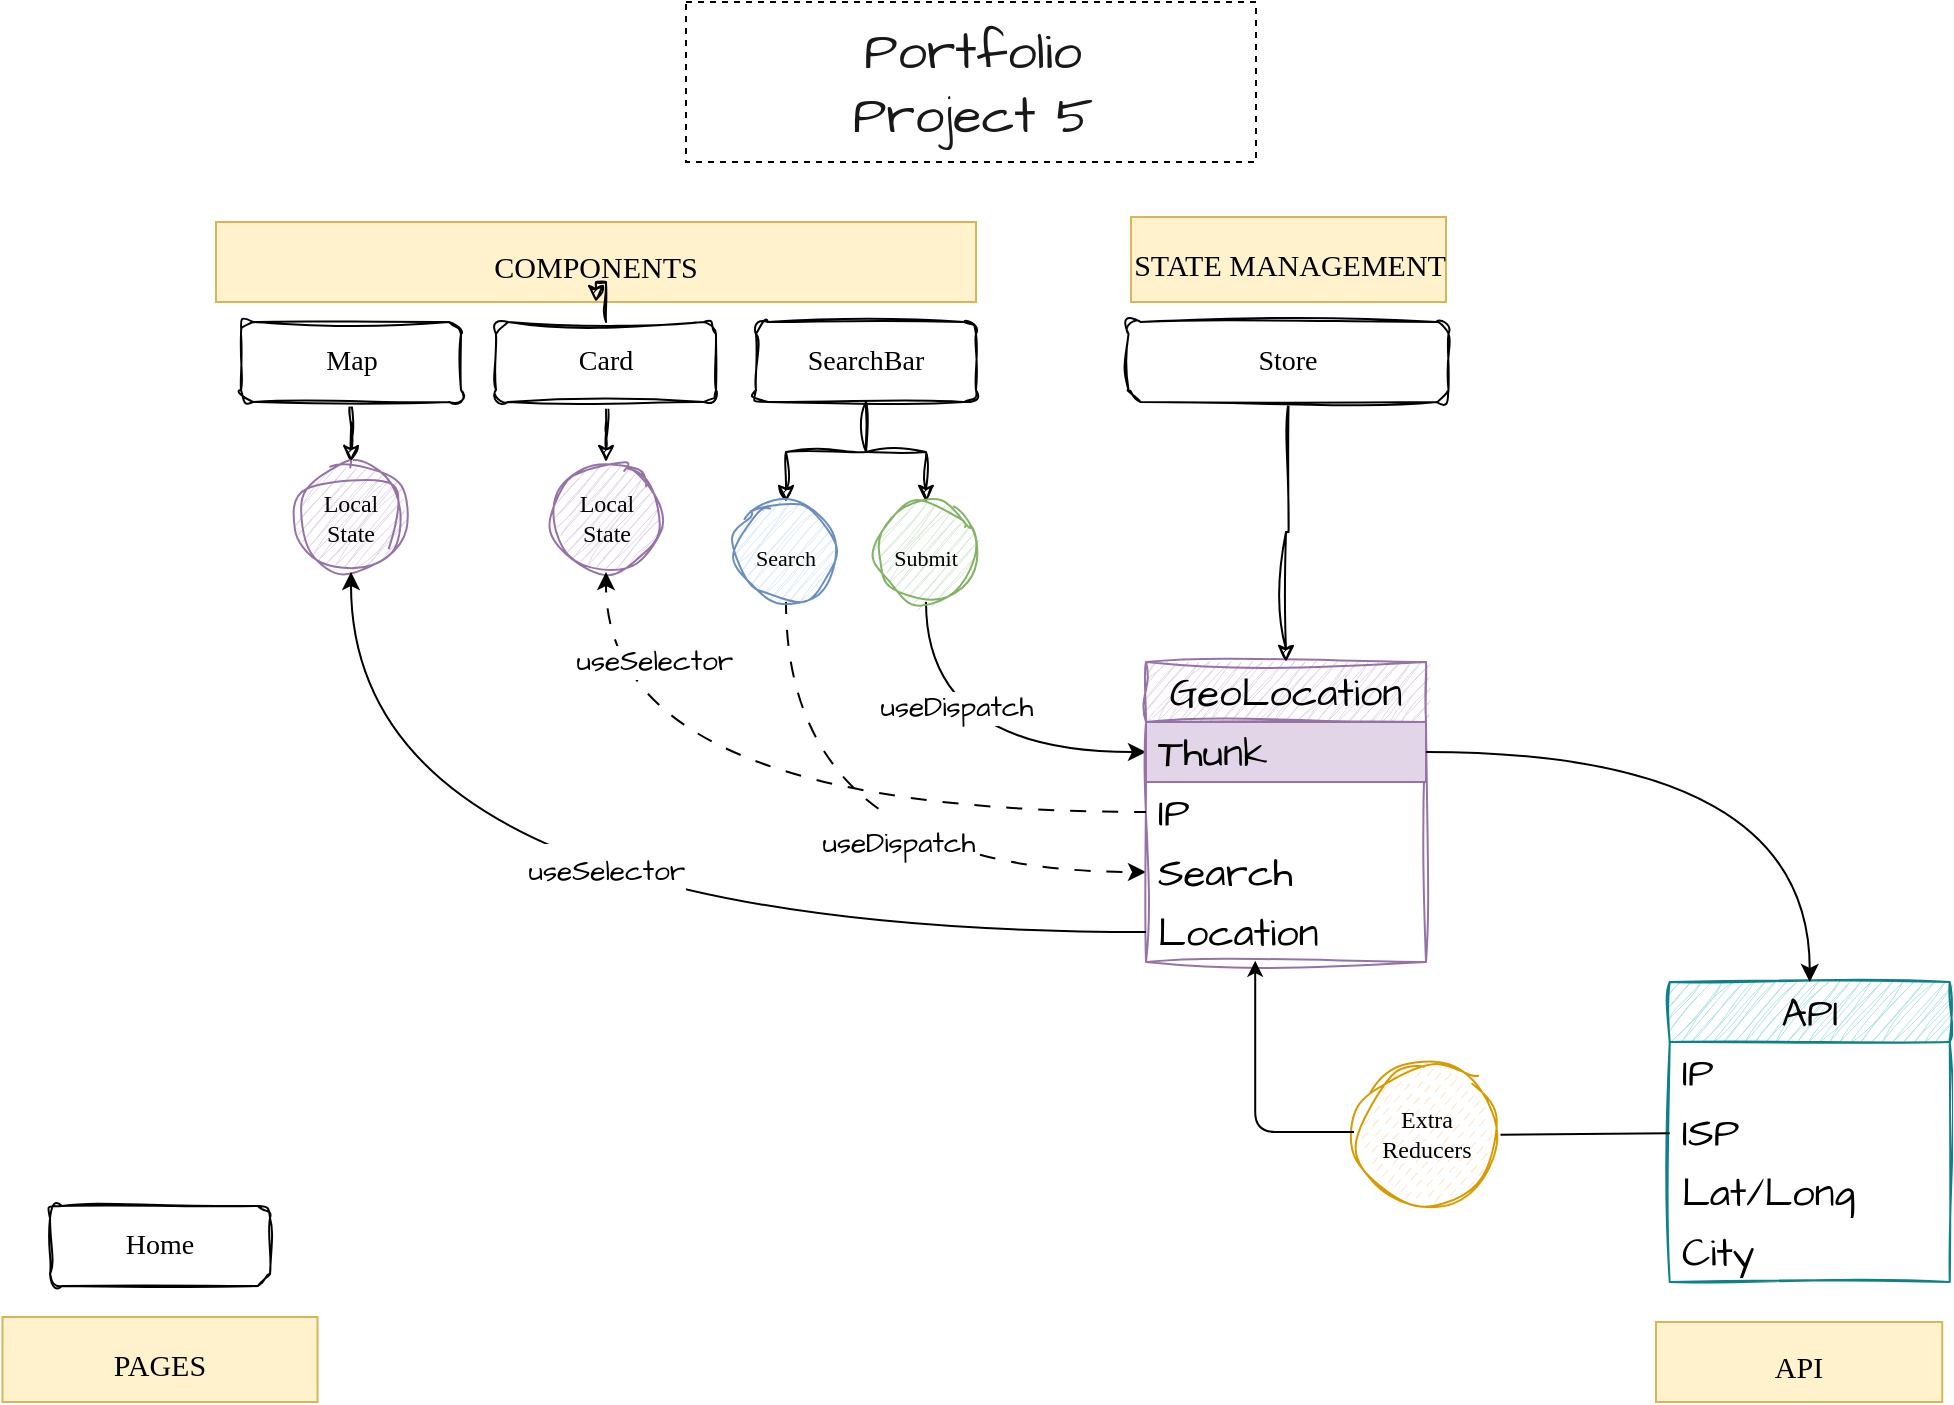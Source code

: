 <mxfile version="22.1.16" type="device" pages="2">
  <diagram id="yPxyJZ8AM_hMuL3Unpa9" name="design">
    <mxGraphModel dx="1678" dy="893" grid="1" gridSize="13" guides="1" tooltips="1" connect="1" arrows="1" fold="1" page="1" pageScale="1" pageWidth="1100" pageHeight="850" background="none" math="0" shadow="0">
      <root>
        <mxCell id="0" />
        <mxCell id="1" parent="0" />
        <mxCell id="0PAZ69WQfDIx3NiE71XX-78" style="edgeStyle=orthogonalEdgeStyle;rounded=0;sketch=1;hachureGap=4;jiggle=2;curveFitting=1;orthogonalLoop=1;jettySize=auto;html=1;entryX=0.5;entryY=0;entryDx=0;entryDy=0;fontFamily=Architects Daughter;fontSource=https%3A%2F%2Ffonts.googleapis.com%2Fcss%3Ffamily%3DArchitects%2BDaughter;fontSize=16;" edge="1" parent="1" source="0PAZ69WQfDIx3NiE71XX-35" target="0PAZ69WQfDIx3NiE71XX-52">
          <mxGeometry relative="1" as="geometry" />
        </mxCell>
        <mxCell id="0PAZ69WQfDIx3NiE71XX-79" style="edgeStyle=orthogonalEdgeStyle;rounded=0;sketch=1;hachureGap=4;jiggle=2;curveFitting=1;orthogonalLoop=1;jettySize=auto;html=1;fontFamily=Architects Daughter;fontSource=https%3A%2F%2Ffonts.googleapis.com%2Fcss%3Ffamily%3DArchitects%2BDaughter;fontSize=16;" edge="1" parent="1" source="0PAZ69WQfDIx3NiE71XX-35" target="0PAZ69WQfDIx3NiE71XX-53">
          <mxGeometry relative="1" as="geometry" />
        </mxCell>
        <mxCell id="0PAZ69WQfDIx3NiE71XX-35" value="&lt;font style=&quot;font-size: 14px;&quot;&gt;SearchBar&lt;/font&gt;" style="rounded=1;whiteSpace=wrap;html=1;sketch=1;hachureGap=4;jiggle=2;curveFitting=1;fontFamily=Lucida Console;fontSize=14;" vertex="1" parent="1">
          <mxGeometry x="470" y="210" width="110" height="40" as="geometry" />
        </mxCell>
        <mxCell id="0PAZ69WQfDIx3NiE71XX-51" value="&lt;font style=&quot;font-size: 15px;&quot;&gt;COMPONENTS&lt;/font&gt;" style="text;html=1;strokeColor=#d6b656;fillColor=#fff2cc;align=center;verticalAlign=middle;whiteSpace=wrap;overflow=hidden;fontSize=20;fontFamily=Lucida Console;" vertex="1" parent="1">
          <mxGeometry x="200" y="160" width="380" height="40" as="geometry" />
        </mxCell>
        <mxCell id="0PAZ69WQfDIx3NiE71XX-96" style="edgeStyle=orthogonalEdgeStyle;rounded=0;hachureGap=4;orthogonalLoop=1;jettySize=auto;html=1;entryX=0;entryY=0.5;entryDx=0;entryDy=0;fontFamily=Architects Daughter;fontSource=https%3A%2F%2Ffonts.googleapis.com%2Fcss%3Ffamily%3DArchitects%2BDaughter;fontSize=16;flowAnimation=1;dashed=1;dashPattern=8 8;curved=1;" edge="1" parent="1" source="0PAZ69WQfDIx3NiE71XX-52" target="0PAZ69WQfDIx3NiE71XX-88">
          <mxGeometry relative="1" as="geometry" />
        </mxCell>
        <mxCell id="7ju1Grx77kzpw6AMeoo_-1" value="&lt;font style=&quot;font-size: 14px;&quot;&gt;useDispatch&lt;/font&gt;" style="edgeLabel;html=1;align=center;verticalAlign=middle;resizable=0;points=[];fontSize=20;fontFamily=Architects Daughter;" vertex="1" connectable="0" parent="0PAZ69WQfDIx3NiE71XX-96">
          <mxGeometry x="0.21" y="17" relative="1" as="geometry">
            <mxPoint as="offset" />
          </mxGeometry>
        </mxCell>
        <mxCell id="0PAZ69WQfDIx3NiE71XX-52" value="&lt;font face=&quot;Lucida Console&quot; style=&quot;font-size: 11px;&quot;&gt;Search&lt;/font&gt;" style="ellipse;whiteSpace=wrap;html=1;aspect=fixed;sketch=1;hachureGap=4;jiggle=2;curveFitting=1;fontFamily=Architects Daughter;fontSource=https%3A%2F%2Ffonts.googleapis.com%2Fcss%3Ffamily%3DArchitects%2BDaughter;fontSize=20;fillColor=#dae8fc;strokeColor=#6c8ebf;" vertex="1" parent="1">
          <mxGeometry x="460" y="300" width="50" height="50" as="geometry" />
        </mxCell>
        <mxCell id="0PAZ69WQfDIx3NiE71XX-92" style="edgeStyle=orthogonalEdgeStyle;rounded=0;hachureGap=4;orthogonalLoop=1;jettySize=auto;html=1;entryX=0;entryY=0.5;entryDx=0;entryDy=0;fontFamily=Architects Daughter;fontSource=https%3A%2F%2Ffonts.googleapis.com%2Fcss%3Ffamily%3DArchitects%2BDaughter;fontSize=16;curved=1;flowAnimation=0;" edge="1" parent="1" source="0PAZ69WQfDIx3NiE71XX-53" target="0PAZ69WQfDIx3NiE71XX-86">
          <mxGeometry relative="1" as="geometry" />
        </mxCell>
        <mxCell id="zUYzzt8TD7q-zjXkYqAs-1" value="useDispatch" style="edgeLabel;html=1;align=center;verticalAlign=middle;resizable=0;points=[];fontSize=14;fontFamily=Architects Daughter;" vertex="1" connectable="0" parent="0PAZ69WQfDIx3NiE71XX-92">
          <mxGeometry x="-0.035" y="22" relative="1" as="geometry">
            <mxPoint as="offset" />
          </mxGeometry>
        </mxCell>
        <mxCell id="0PAZ69WQfDIx3NiE71XX-53" value="&lt;font face=&quot;Lucida Console&quot; style=&quot;font-size: 11px;&quot;&gt;Submit&lt;/font&gt;" style="ellipse;whiteSpace=wrap;html=1;aspect=fixed;sketch=1;hachureGap=4;jiggle=2;curveFitting=1;fontFamily=Architects Daughter;fontSource=https%3A%2F%2Ffonts.googleapis.com%2Fcss%3Ffamily%3DArchitects%2BDaughter;fontSize=20;fillColor=#d5e8d4;strokeColor=#82b366;" vertex="1" parent="1">
          <mxGeometry x="530" y="300" width="50" height="50" as="geometry" />
        </mxCell>
        <mxCell id="0PAZ69WQfDIx3NiE71XX-54" value="&lt;font style=&quot;font-size: 15px;&quot;&gt;STATE MANAGEMENT&lt;/font&gt;" style="text;html=1;strokeColor=#d6b656;fillColor=#fff2cc;align=center;verticalAlign=middle;whiteSpace=wrap;overflow=hidden;fontSize=20;fontFamily=Lucida Console;" vertex="1" parent="1">
          <mxGeometry x="657.5" y="157.5" width="157.5" height="42.5" as="geometry" />
        </mxCell>
        <mxCell id="7ju1Grx77kzpw6AMeoo_-9" style="edgeStyle=orthogonalEdgeStyle;rounded=0;sketch=1;hachureGap=4;jiggle=2;curveFitting=1;orthogonalLoop=1;jettySize=auto;html=1;fontFamily=Architects Daughter;fontSource=https%3A%2F%2Ffonts.googleapis.com%2Fcss%3Ffamily%3DArchitects%2BDaughter;fontSize=16;" edge="1" parent="1" source="0PAZ69WQfDIx3NiE71XX-66" target="0PAZ69WQfDIx3NiE71XX-67">
          <mxGeometry relative="1" as="geometry" />
        </mxCell>
        <mxCell id="jiT5_RgJSVzoQd3kIDRm-2" value="" style="edgeStyle=orthogonalEdgeStyle;rounded=0;sketch=1;hachureGap=4;jiggle=2;curveFitting=1;orthogonalLoop=1;jettySize=auto;html=1;fontFamily=Architects Daughter;fontSource=https%3A%2F%2Ffonts.googleapis.com%2Fcss%3Ffamily%3DArchitects%2BDaughter;fontSize=16;" edge="1" parent="1" source="0PAZ69WQfDIx3NiE71XX-66" target="0PAZ69WQfDIx3NiE71XX-51">
          <mxGeometry relative="1" as="geometry" />
        </mxCell>
        <mxCell id="0PAZ69WQfDIx3NiE71XX-66" value="&lt;font style=&quot;font-size: 14px;&quot;&gt;Card&lt;/font&gt;" style="rounded=1;whiteSpace=wrap;html=1;sketch=1;hachureGap=4;jiggle=2;curveFitting=1;fontFamily=Lucida Console;fontSize=14;" vertex="1" parent="1">
          <mxGeometry x="340" y="210" width="110" height="40" as="geometry" />
        </mxCell>
        <mxCell id="0PAZ69WQfDIx3NiE71XX-67" value="&lt;p style=&quot;line-height: 120%;&quot;&gt;&lt;font style=&quot;font-size: 12px;&quot;&gt;Local&lt;br style=&quot;&quot;&gt;State&lt;br style=&quot;font-size: 12px;&quot;&gt;&lt;/font&gt;&lt;/p&gt;" style="ellipse;whiteSpace=wrap;html=1;aspect=fixed;sketch=1;hachureGap=4;jiggle=2;curveFitting=1;fontFamily=Lucida Console;fontSize=12;fillColor=#e1d5e7;strokeColor=#9673a6;" vertex="1" parent="1">
          <mxGeometry x="367.5" y="280" width="55" height="55" as="geometry" />
        </mxCell>
        <mxCell id="0PAZ69WQfDIx3NiE71XX-71" value="&lt;font style=&quot;font-size: 15px;&quot;&gt;API&lt;/font&gt;" style="text;html=1;strokeColor=#d6b656;fillColor=#fff2cc;align=center;verticalAlign=middle;whiteSpace=wrap;overflow=hidden;fontSize=20;fontFamily=Lucida Console;" vertex="1" parent="1">
          <mxGeometry x="920" y="710" width="143.13" height="40" as="geometry" />
        </mxCell>
        <mxCell id="0PAZ69WQfDIx3NiE71XX-85" value="GeoLocation" style="swimlane;fontStyle=0;childLayout=stackLayout;horizontal=1;startSize=30;horizontalStack=0;resizeParent=1;resizeParentMax=0;resizeLast=0;collapsible=1;marginBottom=0;whiteSpace=wrap;html=1;sketch=1;hachureGap=4;jiggle=2;curveFitting=1;fontFamily=Architects Daughter;fontSource=https%3A%2F%2Ffonts.googleapis.com%2Fcss%3Ffamily%3DArchitects%2BDaughter;fontSize=20;fillColor=#e1d5e7;strokeColor=#9673a6;" vertex="1" parent="1">
          <mxGeometry x="665" y="380" width="140" height="150" as="geometry" />
        </mxCell>
        <mxCell id="0PAZ69WQfDIx3NiE71XX-86" value="Thunk" style="text;strokeColor=#9673a6;fillColor=#e1d5e7;align=left;verticalAlign=middle;spacingLeft=4;spacingRight=4;overflow=hidden;points=[[0,0.5],[1,0.5]];portConstraint=eastwest;rotatable=0;whiteSpace=wrap;html=1;fontSize=20;fontFamily=Architects Daughter;" vertex="1" parent="0PAZ69WQfDIx3NiE71XX-85">
          <mxGeometry y="30" width="140" height="30" as="geometry" />
        </mxCell>
        <mxCell id="0PAZ69WQfDIx3NiE71XX-87" value="IP" style="text;strokeColor=none;fillColor=none;align=left;verticalAlign=middle;spacingLeft=4;spacingRight=4;overflow=hidden;points=[[0,0.5],[1,0.5]];portConstraint=eastwest;rotatable=0;whiteSpace=wrap;html=1;fontSize=20;fontFamily=Architects Daughter;" vertex="1" parent="0PAZ69WQfDIx3NiE71XX-85">
          <mxGeometry y="60" width="140" height="30" as="geometry" />
        </mxCell>
        <mxCell id="0PAZ69WQfDIx3NiE71XX-88" value="Search" style="text;strokeColor=none;fillColor=none;align=left;verticalAlign=middle;spacingLeft=4;spacingRight=4;overflow=hidden;points=[[0,0.5],[1,0.5]];portConstraint=eastwest;rotatable=0;whiteSpace=wrap;html=1;fontSize=20;fontFamily=Architects Daughter;" vertex="1" parent="0PAZ69WQfDIx3NiE71XX-85">
          <mxGeometry y="90" width="140" height="30" as="geometry" />
        </mxCell>
        <mxCell id="0PAZ69WQfDIx3NiE71XX-89" value="Location" style="text;strokeColor=none;fillColor=none;align=left;verticalAlign=middle;spacingLeft=4;spacingRight=4;overflow=hidden;points=[[0,0.5],[1,0.5]];portConstraint=eastwest;rotatable=0;whiteSpace=wrap;html=1;fontSize=20;fontFamily=Architects Daughter;" vertex="1" parent="0PAZ69WQfDIx3NiE71XX-85">
          <mxGeometry y="120" width="140" height="30" as="geometry" />
        </mxCell>
        <mxCell id="0PAZ69WQfDIx3NiE71XX-95" style="edgeStyle=orthogonalEdgeStyle;rounded=0;hachureGap=4;orthogonalLoop=1;jettySize=auto;html=1;exitX=0;exitY=0.5;exitDx=0;exitDy=0;entryX=0.5;entryY=1;entryDx=0;entryDy=0;fontFamily=Architects Daughter;fontSource=https%3A%2F%2Ffonts.googleapis.com%2Fcss%3Ffamily%3DArchitects%2BDaughter;fontSize=16;curved=1;flowAnimation=1;" edge="1" parent="1" source="0PAZ69WQfDIx3NiE71XX-87" target="0PAZ69WQfDIx3NiE71XX-67">
          <mxGeometry relative="1" as="geometry" />
        </mxCell>
        <mxCell id="0PAZ69WQfDIx3NiE71XX-107" value="useSelector" style="edgeLabel;html=1;align=center;verticalAlign=middle;resizable=0;points=[];fontSize=14;fontFamily=Architects Daughter;" vertex="1" connectable="0" parent="0PAZ69WQfDIx3NiE71XX-95">
          <mxGeometry x="0.772" y="-24" relative="1" as="geometry">
            <mxPoint as="offset" />
          </mxGeometry>
        </mxCell>
        <mxCell id="0PAZ69WQfDIx3NiE71XX-101" value="API" style="swimlane;fontStyle=0;childLayout=stackLayout;horizontal=1;startSize=30;horizontalStack=0;resizeParent=1;resizeParentMax=0;resizeLast=0;collapsible=1;marginBottom=0;whiteSpace=wrap;html=1;sketch=1;hachureGap=4;jiggle=2;curveFitting=1;fontFamily=Architects Daughter;fontSource=https%3A%2F%2Ffonts.googleapis.com%2Fcss%3Ffamily%3DArchitects%2BDaughter;fontSize=20;fillColor=#b0e3e6;strokeColor=#0e8088;" vertex="1" parent="1">
          <mxGeometry x="926.87" y="540" width="140" height="150" as="geometry" />
        </mxCell>
        <mxCell id="0PAZ69WQfDIx3NiE71XX-102" value="IP" style="text;strokeColor=none;fillColor=none;align=left;verticalAlign=middle;spacingLeft=4;spacingRight=4;overflow=hidden;points=[[0,0.5],[1,0.5]];portConstraint=eastwest;rotatable=0;whiteSpace=wrap;html=1;fontSize=20;fontFamily=Architects Daughter;" vertex="1" parent="0PAZ69WQfDIx3NiE71XX-101">
          <mxGeometry y="30" width="140" height="30" as="geometry" />
        </mxCell>
        <mxCell id="0PAZ69WQfDIx3NiE71XX-103" value="ISP" style="text;strokeColor=none;fillColor=none;align=left;verticalAlign=middle;spacingLeft=4;spacingRight=4;overflow=hidden;points=[[0,0.5],[1,0.5]];portConstraint=eastwest;rotatable=0;whiteSpace=wrap;html=1;fontSize=20;fontFamily=Architects Daughter;" vertex="1" parent="0PAZ69WQfDIx3NiE71XX-101">
          <mxGeometry y="60" width="140" height="30" as="geometry" />
        </mxCell>
        <mxCell id="0PAZ69WQfDIx3NiE71XX-104" value="Lat/Long" style="text;strokeColor=none;fillColor=none;align=left;verticalAlign=middle;spacingLeft=4;spacingRight=4;overflow=hidden;points=[[0,0.5],[1,0.5]];portConstraint=eastwest;rotatable=0;whiteSpace=wrap;html=1;fontSize=20;fontFamily=Architects Daughter;" vertex="1" parent="0PAZ69WQfDIx3NiE71XX-101">
          <mxGeometry y="90" width="140" height="30" as="geometry" />
        </mxCell>
        <mxCell id="0PAZ69WQfDIx3NiE71XX-105" value="City" style="text;strokeColor=none;fillColor=none;align=left;verticalAlign=middle;spacingLeft=4;spacingRight=4;overflow=hidden;points=[[0,0.5],[1,0.5]];portConstraint=eastwest;rotatable=0;whiteSpace=wrap;html=1;fontSize=20;fontFamily=Architects Daughter;" vertex="1" parent="0PAZ69WQfDIx3NiE71XX-101">
          <mxGeometry y="120" width="140" height="30" as="geometry" />
        </mxCell>
        <mxCell id="0PAZ69WQfDIx3NiE71XX-106" style="edgeStyle=orthogonalEdgeStyle;rounded=0;hachureGap=4;orthogonalLoop=1;jettySize=auto;html=1;entryX=0.5;entryY=0;entryDx=0;entryDy=0;fontFamily=Architects Daughter;fontSource=https%3A%2F%2Ffonts.googleapis.com%2Fcss%3Ffamily%3DArchitects%2BDaughter;fontSize=16;curved=1;" edge="1" parent="1" source="0PAZ69WQfDIx3NiE71XX-86" target="0PAZ69WQfDIx3NiE71XX-101">
          <mxGeometry relative="1" as="geometry" />
        </mxCell>
        <mxCell id="0PAZ69WQfDIx3NiE71XX-123" value="Portfolio&lt;br style=&quot;font-size: 26px;&quot;&gt;Project 5&lt;br style=&quot;font-size: 26px;&quot;&gt;" style="text;strokeColor=default;fillColor=default;html=1;fontSize=26;fontStyle=0;verticalAlign=middle;align=center;fontFamily=Architects Daughter;labelBorderColor=none;textOpacity=90;spacingTop=1;rounded=0;glass=0;shadow=0;imageAspect=1;absoluteArcSize=0;direction=east;dashed=1;fontSource=https%3A%2F%2Ffonts.googleapis.com%2Fcss%3Ffamily%3DArchitects%2BDaughter;" vertex="1" parent="1">
          <mxGeometry x="435" y="50" width="285" height="80" as="geometry" />
        </mxCell>
        <mxCell id="7ju1Grx77kzpw6AMeoo_-4" style="edgeStyle=orthogonalEdgeStyle;rounded=0;sketch=1;hachureGap=4;jiggle=2;curveFitting=1;orthogonalLoop=1;jettySize=auto;html=1;fontFamily=Architects Daughter;fontSource=https%3A%2F%2Ffonts.googleapis.com%2Fcss%3Ffamily%3DArchitects%2BDaughter;fontSize=16;" edge="1" parent="1" source="7ju1Grx77kzpw6AMeoo_-3" target="0PAZ69WQfDIx3NiE71XX-85">
          <mxGeometry relative="1" as="geometry" />
        </mxCell>
        <mxCell id="7ju1Grx77kzpw6AMeoo_-3" value="Store" style="rounded=1;whiteSpace=wrap;html=1;sketch=1;hachureGap=4;jiggle=2;curveFitting=1;fontFamily=Lucida Console;fontSize=14;" vertex="1" parent="1">
          <mxGeometry x="656.25" y="210" width="160" height="40" as="geometry" />
        </mxCell>
        <mxCell id="7ju1Grx77kzpw6AMeoo_-10" style="edgeStyle=orthogonalEdgeStyle;rounded=0;sketch=1;hachureGap=4;jiggle=2;curveFitting=1;orthogonalLoop=1;jettySize=auto;html=1;exitX=0.5;exitY=1;exitDx=0;exitDy=0;fontFamily=Architects Daughter;fontSource=https%3A%2F%2Ffonts.googleapis.com%2Fcss%3Ffamily%3DArchitects%2BDaughter;fontSize=16;" edge="1" parent="1" source="7ju1Grx77kzpw6AMeoo_-7" target="7ju1Grx77kzpw6AMeoo_-8">
          <mxGeometry relative="1" as="geometry" />
        </mxCell>
        <mxCell id="7ju1Grx77kzpw6AMeoo_-7" value="&lt;font style=&quot;font-size: 14px;&quot;&gt;Map&lt;/font&gt;" style="rounded=1;whiteSpace=wrap;html=1;sketch=1;hachureGap=4;jiggle=2;curveFitting=1;fontFamily=Lucida Console;fontSize=14;" vertex="1" parent="1">
          <mxGeometry x="212.5" y="210" width="110" height="40" as="geometry" />
        </mxCell>
        <mxCell id="7ju1Grx77kzpw6AMeoo_-8" value="&lt;p style=&quot;line-height: 120%;&quot;&gt;&lt;font style=&quot;font-size: 12px;&quot;&gt;Local&lt;br style=&quot;&quot;&gt;State&lt;br style=&quot;font-size: 12px;&quot;&gt;&lt;/font&gt;&lt;/p&gt;" style="ellipse;whiteSpace=wrap;html=1;aspect=fixed;sketch=1;hachureGap=4;jiggle=2;curveFitting=1;fontFamily=Lucida Console;fontSize=12;fillColor=#e1d5e7;strokeColor=#9673a6;" vertex="1" parent="1">
          <mxGeometry x="240" y="280" width="55" height="55" as="geometry" />
        </mxCell>
        <mxCell id="7ju1Grx77kzpw6AMeoo_-11" style="edgeStyle=orthogonalEdgeStyle;rounded=0;hachureGap=4;orthogonalLoop=1;jettySize=auto;html=1;entryX=0.5;entryY=1;entryDx=0;entryDy=0;fontFamily=Architects Daughter;fontSource=https%3A%2F%2Ffonts.googleapis.com%2Fcss%3Ffamily%3DArchitects%2BDaughter;fontSize=16;curved=1;" edge="1" parent="1" source="0PAZ69WQfDIx3NiE71XX-89" target="7ju1Grx77kzpw6AMeoo_-8">
          <mxGeometry relative="1" as="geometry" />
        </mxCell>
        <mxCell id="7ju1Grx77kzpw6AMeoo_-12" value="&lt;font style=&quot;font-size: 14px;&quot;&gt;useSelector&lt;/font&gt;" style="edgeLabel;html=1;align=center;verticalAlign=middle;resizable=0;points=[];fontSize=20;fontFamily=Architects Daughter;" vertex="1" connectable="0" parent="7ju1Grx77kzpw6AMeoo_-11">
          <mxGeometry x="-0.061" y="-33" relative="1" as="geometry">
            <mxPoint x="1" as="offset" />
          </mxGeometry>
        </mxCell>
        <mxCell id="7ju1Grx77kzpw6AMeoo_-16" value="&lt;p style=&quot;line-height: 120%;&quot;&gt;&lt;font style=&quot;font-size: 12px;&quot;&gt;Extra&lt;br&gt;Reducers&lt;/font&gt;&lt;/p&gt;" style="ellipse;whiteSpace=wrap;html=1;aspect=fixed;sketch=1;hachureGap=4;jiggle=2;curveFitting=1;fontFamily=Lucida Console;fontSize=12;fillColor=#ffe6cc;strokeColor=#d79b00;noLabel=0;allowArrows=1;snapToPoint=0;container=0;collapsible=0;disableMultiStrokeFill=0;treeMoving=0;shadow=0;perimeterSpacing=1;gradientColor=none;fillStyle=dashed;" vertex="1" parent="1">
          <mxGeometry x="770" y="580.75" width="71.25" height="71.25" as="geometry" />
        </mxCell>
        <mxCell id="7ju1Grx77kzpw6AMeoo_-18" style="rounded=0;hachureGap=4;orthogonalLoop=1;jettySize=auto;html=1;entryX=1;entryY=0.5;entryDx=0;entryDy=0;fontFamily=Architects Daughter;fontSource=https%3A%2F%2Ffonts.googleapis.com%2Fcss%3Ffamily%3DArchitects%2BDaughter;fontSize=16;strokeColor=default;startArrow=none;startFill=0;endArrow=none;endFill=0;" edge="1" parent="1" source="0PAZ69WQfDIx3NiE71XX-103" target="7ju1Grx77kzpw6AMeoo_-16">
          <mxGeometry relative="1" as="geometry" />
        </mxCell>
        <mxCell id="7ju1Grx77kzpw6AMeoo_-21" style="edgeStyle=orthogonalEdgeStyle;rounded=1;hachureGap=4;orthogonalLoop=1;jettySize=auto;html=1;entryX=0.39;entryY=0.978;entryDx=0;entryDy=0;entryPerimeter=0;fontFamily=Architects Daughter;fontSource=https%3A%2F%2Ffonts.googleapis.com%2Fcss%3Ffamily%3DArchitects%2BDaughter;fontSize=16;curved=0;jumpStyle=sharp;endSize=5;" edge="1" parent="1" source="7ju1Grx77kzpw6AMeoo_-16" target="0PAZ69WQfDIx3NiE71XX-89">
          <mxGeometry relative="1" as="geometry">
            <Array as="points">
              <mxPoint x="720" y="615" />
            </Array>
          </mxGeometry>
        </mxCell>
        <mxCell id="jiT5_RgJSVzoQd3kIDRm-1" value="&lt;font style=&quot;font-size: 14px;&quot;&gt;Home&lt;/font&gt;" style="rounded=1;whiteSpace=wrap;html=1;sketch=1;hachureGap=4;jiggle=2;curveFitting=1;fontFamily=Lucida Console;fontSize=14;" vertex="1" parent="1">
          <mxGeometry x="117" y="652" width="110" height="40" as="geometry" />
        </mxCell>
        <mxCell id="jiT5_RgJSVzoQd3kIDRm-3" value="&lt;font style=&quot;font-size: 15px;&quot;&gt;PAGES&lt;/font&gt;" style="text;html=1;strokeColor=#d6b656;fillColor=#fff2cc;align=center;verticalAlign=middle;whiteSpace=wrap;overflow=hidden;fontSize=20;fontFamily=Lucida Console;" vertex="1" parent="1">
          <mxGeometry x="93.25" y="707.5" width="157.5" height="42.5" as="geometry" />
        </mxCell>
      </root>
    </mxGraphModel>
  </diagram>
  <diagram id="Z9HIsEeMo0-sL65cdbxl" name="Steps">
    <mxGraphModel dx="1426" dy="759" grid="1" gridSize="10" guides="1" tooltips="1" connect="1" arrows="1" fold="1" page="1" pageScale="1" pageWidth="850" pageHeight="1100" math="0" shadow="0">
      <root>
        <mxCell id="0" />
        <mxCell id="1" parent="0" />
        <mxCell id="a2oZkhTZi72h_vZ4XKpd-3" value="" style="edgeStyle=orthogonalEdgeStyle;rounded=0;sketch=1;hachureGap=4;jiggle=2;curveFitting=1;orthogonalLoop=1;jettySize=auto;html=1;fontFamily=Architects Daughter;fontSource=https%3A%2F%2Ffonts.googleapis.com%2Fcss%3Ffamily%3DArchitects%2BDaughter;fontSize=16;" edge="1" parent="1" source="a2oZkhTZi72h_vZ4XKpd-1" target="a2oZkhTZi72h_vZ4XKpd-2">
          <mxGeometry relative="1" as="geometry" />
        </mxCell>
        <mxCell id="a2oZkhTZi72h_vZ4XKpd-1" value="Static Interface" style="rounded=1;whiteSpace=wrap;html=1;sketch=1;hachureGap=4;jiggle=2;curveFitting=1;fontFamily=Lucida Console;fontSize=14;" vertex="1" parent="1">
          <mxGeometry x="172.5" y="90" width="110" height="40" as="geometry" />
        </mxCell>
        <mxCell id="a2oZkhTZi72h_vZ4XKpd-5" value="" style="edgeStyle=orthogonalEdgeStyle;rounded=0;sketch=1;hachureGap=4;jiggle=2;curveFitting=1;orthogonalLoop=1;jettySize=auto;html=1;fontFamily=Architects Daughter;fontSource=https%3A%2F%2Ffonts.googleapis.com%2Fcss%3Ffamily%3DArchitects%2BDaughter;fontSize=16;" edge="1" parent="1" source="a2oZkhTZi72h_vZ4XKpd-2" target="a2oZkhTZi72h_vZ4XKpd-4">
          <mxGeometry relative="1" as="geometry" />
        </mxCell>
        <mxCell id="a2oZkhTZi72h_vZ4XKpd-2" value="HTML and CSS" style="whiteSpace=wrap;html=1;fontSize=14;fontFamily=Lucida Console;rounded=1;sketch=1;hachureGap=4;jiggle=2;curveFitting=1;" vertex="1" parent="1">
          <mxGeometry x="165" y="200" width="125" height="40" as="geometry" />
        </mxCell>
        <mxCell id="a2oZkhTZi72h_vZ4XKpd-4" value="State&lt;br&gt;Management" style="whiteSpace=wrap;html=1;fontSize=14;fontFamily=Lucida Console;rounded=1;sketch=1;hachureGap=4;jiggle=2;curveFitting=1;" vertex="1" parent="1">
          <mxGeometry x="260" y="290" width="120" height="60" as="geometry" />
        </mxCell>
      </root>
    </mxGraphModel>
  </diagram>
</mxfile>
